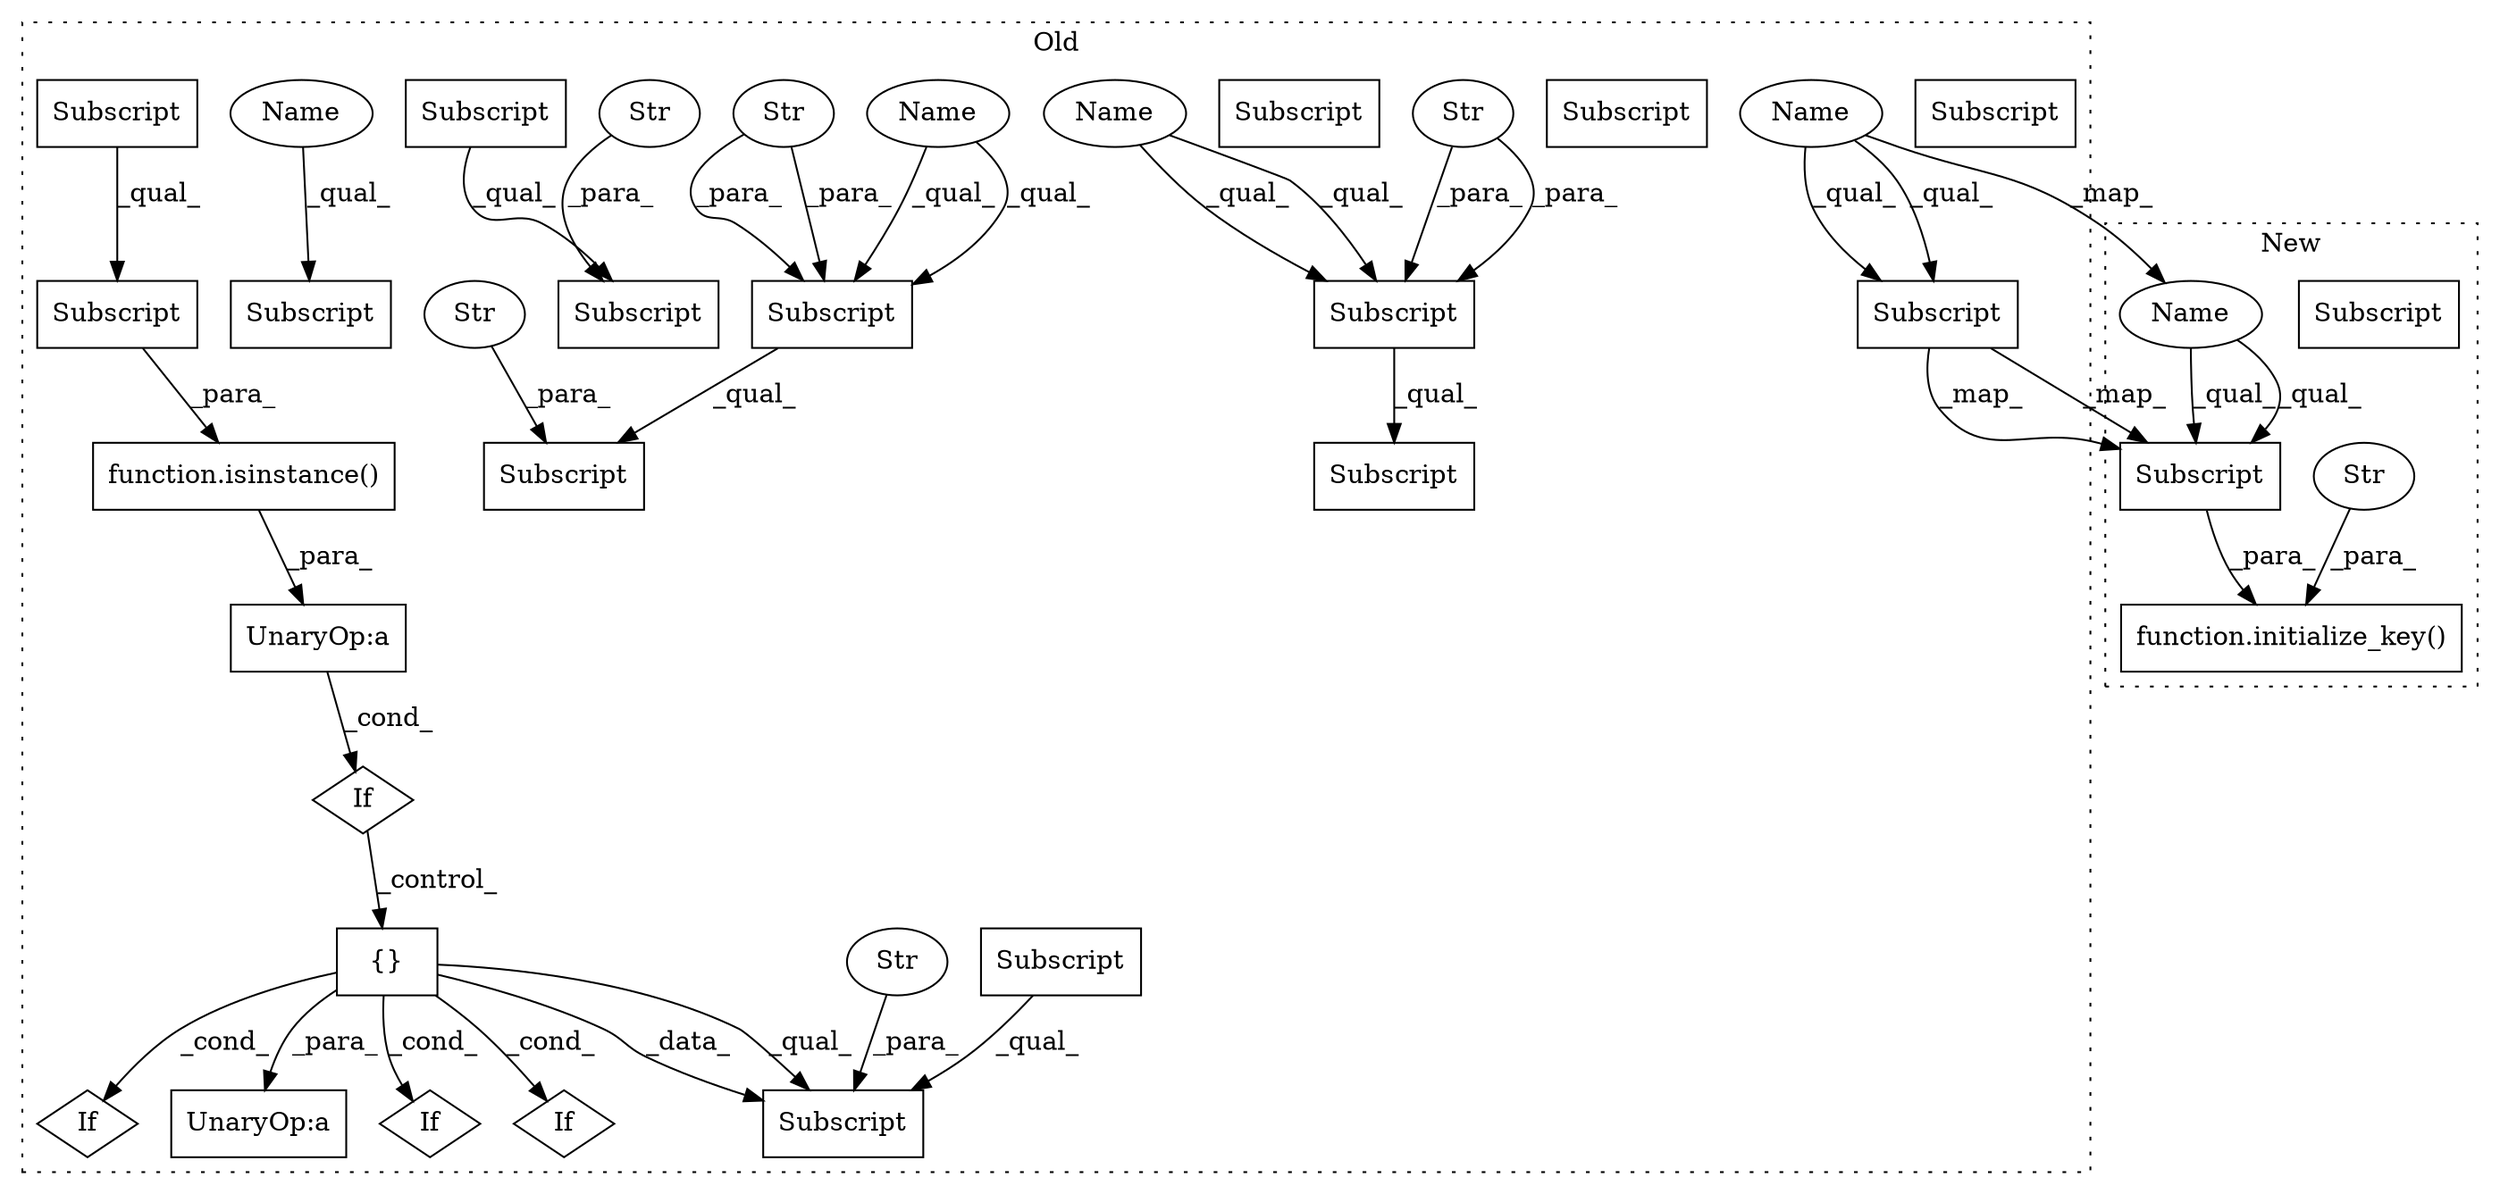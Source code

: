 digraph G {
subgraph cluster0 {
1 [label="If" a="96" s="16186" l="3" shape="diamond"];
4 [label="{}" a="95" s="15661,15662" l="2,1" shape="box"];
5 [label="Subscript" a="63" s="16268,0" l="49,0" shape="box"];
6 [label="Str" a="66" s="16311" l="5" shape="ellipse"];
7 [label="Subscript" a="63" s="15769,0" l="42,0" shape="box"];
8 [label="Str" a="66" s="15797" l="13" shape="ellipse"];
9 [label="Subscript" a="63" s="15704,0" l="27,0" shape="box"];
10 [label="Str" a="66" s="15711" l="19" shape="ellipse"];
11 [label="Subscript" a="63" s="15769,0" l="27,0" shape="box"];
12 [label="Str" a="66" s="15776" l="19" shape="ellipse"];
13 [label="Subscript" a="63" s="15616,0" l="27,0" shape="box"];
15 [label="If" a="96" s="16016" l="3" shape="diamond"];
16 [label="UnaryOp:a" a="61" s="15683" l="64" shape="box"];
17 [label="If" a="96" s="15850" l="3" shape="diamond"];
18 [label="UnaryOp:a" a="61" s="15528" l="66" shape="box"];
19 [label="If" a="96" s="15525" l="3" shape="diamond"];
20 [label="Subscript" a="63" s="15937,0" l="42,0" shape="box"];
21 [label="Str" a="66" s="15965" l="13" shape="ellipse"];
22 [label="Subscript" a="63" s="15872,0" l="27,0" shape="box"];
23 [label="function.isinstance()" a="75" s="15533,15592" l="11,2" shape="box"];
24 [label="Subscript" a="63" s="15704,0" l="42,0" shape="box"];
25 [label="Subscript" a="63" s="15769,0" l="27,0" shape="box"];
26 [label="Name" a="87" s="15769" l="6" shape="ellipse"];
27 [label="Name" a="87" s="15704" l="6" shape="ellipse"];
28 [label="Subscript" a="63" s="15544,0" l="42,0" shape="box"];
29 [label="Subscript" a="63" s="15616,0" l="27,0" shape="box"];
30 [label="Subscript" a="63" s="15937,0" l="27,0" shape="box"];
31 [label="Name" a="87" s="15616" l="6" shape="ellipse"];
32 [label="Name" a="87" s="15872" l="6" shape="ellipse"];
33 [label="Subscript" a="63" s="15704,0" l="27,0" shape="box"];
34 [label="Subscript" a="63" s="15544,0" l="27,0" shape="box"];
35 [label="Subscript" a="63" s="16268,0" l="42,0" shape="box"];
label = "Old";
style="dotted";
}
subgraph cluster1 {
2 [label="function.initialize_key()" a="75" s="15555,15633" l="36,18" shape="box"];
3 [label="Str" a="66" s="15620" l="13" shape="ellipse"];
14 [label="Subscript" a="63" s="15591,0" l="27,0" shape="box"];
36 [label="Name" a="87" s="15591" l="6" shape="ellipse"];
37 [label="Subscript" a="63" s="15591,0" l="27,0" shape="box"];
label = "New";
style="dotted";
}
3 -> 2 [label="_para_"];
4 -> 5 [label="_qual_"];
4 -> 5 [label="_data_"];
4 -> 16 [label="_para_"];
4 -> 1 [label="_cond_"];
4 -> 15 [label="_cond_"];
4 -> 17 [label="_cond_"];
6 -> 5 [label="_para_"];
8 -> 7 [label="_para_"];
10 -> 33 [label="_para_"];
10 -> 33 [label="_para_"];
12 -> 25 [label="_para_"];
12 -> 25 [label="_para_"];
18 -> 19 [label="_cond_"];
19 -> 4 [label="_control_"];
21 -> 20 [label="_para_"];
23 -> 18 [label="_para_"];
25 -> 7 [label="_qual_"];
26 -> 25 [label="_qual_"];
26 -> 25 [label="_qual_"];
27 -> 33 [label="_qual_"];
27 -> 33 [label="_qual_"];
28 -> 23 [label="_para_"];
29 -> 37 [label="_map_"];
29 -> 37 [label="_map_"];
30 -> 20 [label="_qual_"];
31 -> 29 [label="_qual_"];
31 -> 36 [label="_map_"];
31 -> 29 [label="_qual_"];
32 -> 22 [label="_qual_"];
33 -> 24 [label="_qual_"];
34 -> 28 [label="_qual_"];
35 -> 5 [label="_qual_"];
36 -> 37 [label="_qual_"];
36 -> 37 [label="_qual_"];
37 -> 2 [label="_para_"];
}